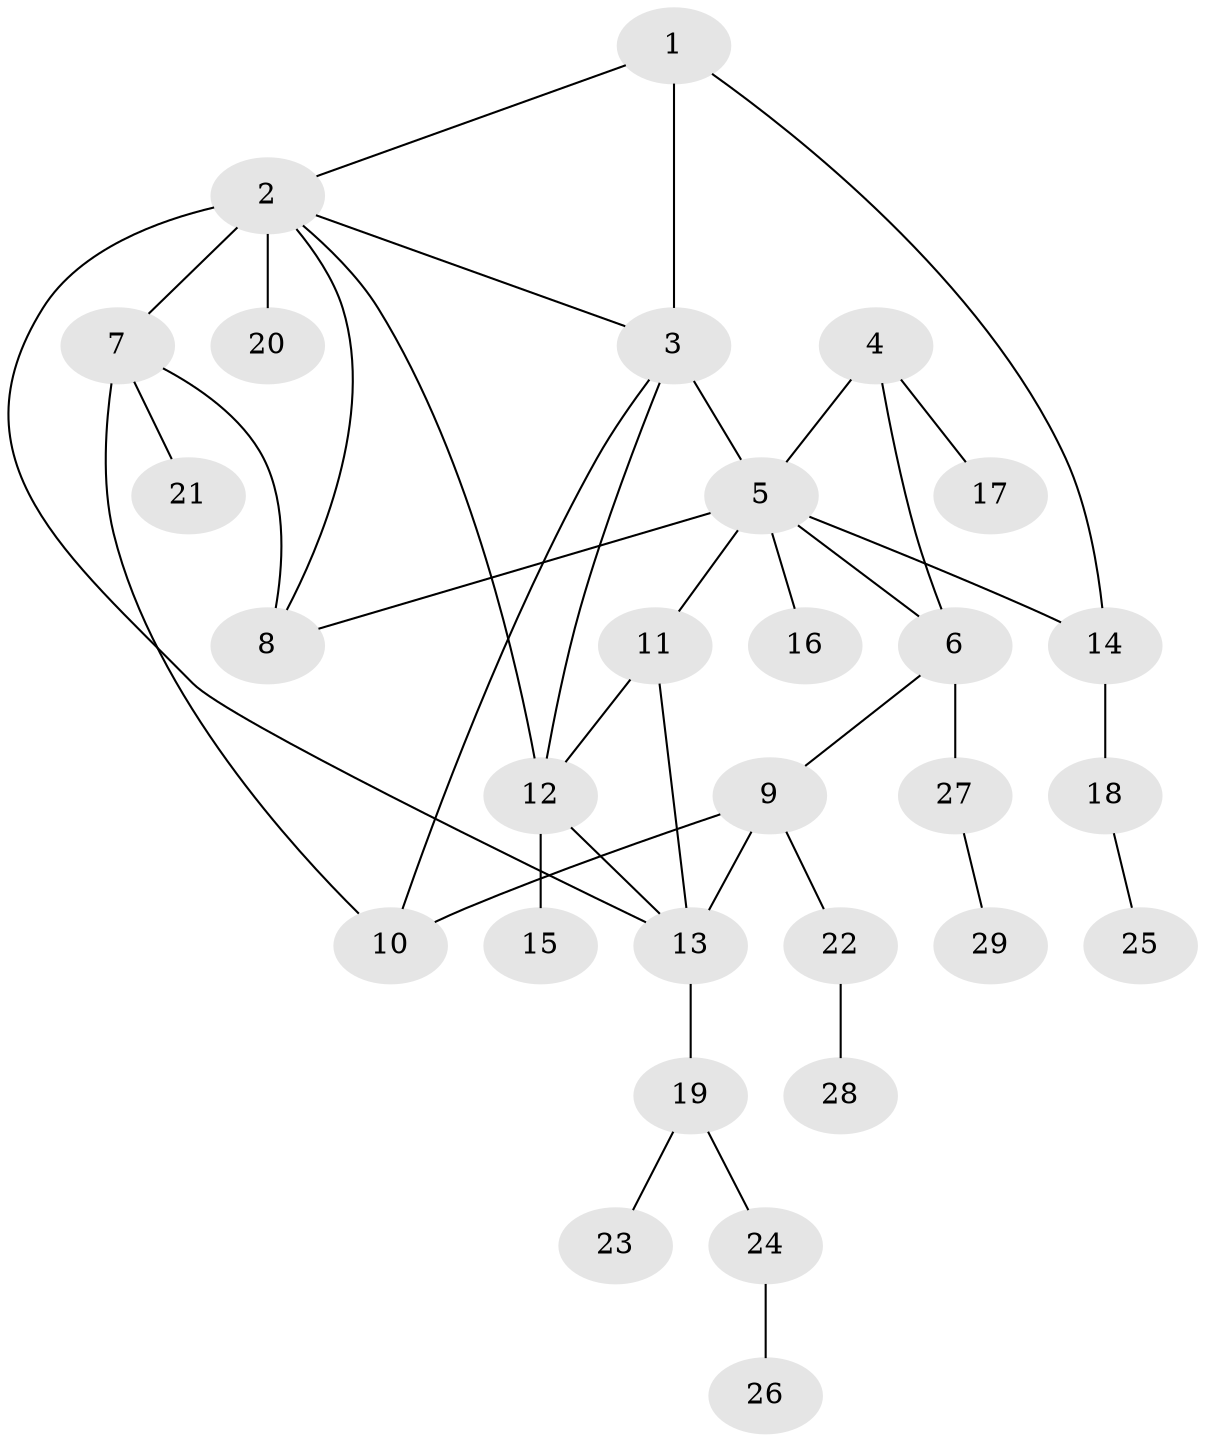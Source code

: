 // original degree distribution, {4: 0.07462686567164178, 8: 0.04477611940298507, 7: 0.014925373134328358, 6: 0.014925373134328358, 3: 0.05970149253731343, 11: 0.014925373134328358, 5: 0.07462686567164178, 1: 0.5223880597014925, 2: 0.1791044776119403}
// Generated by graph-tools (version 1.1) at 2025/52/03/04/25 22:52:36]
// undirected, 29 vertices, 40 edges
graph export_dot {
  node [color=gray90,style=filled];
  1;
  2;
  3;
  4;
  5;
  6;
  7;
  8;
  9;
  10;
  11;
  12;
  13;
  14;
  15;
  16;
  17;
  18;
  19;
  20;
  21;
  22;
  23;
  24;
  25;
  26;
  27;
  28;
  29;
  1 -- 2 [weight=1.0];
  1 -- 3 [weight=1.0];
  1 -- 14 [weight=1.0];
  2 -- 3 [weight=1.0];
  2 -- 7 [weight=2.0];
  2 -- 8 [weight=1.0];
  2 -- 12 [weight=1.0];
  2 -- 13 [weight=1.0];
  2 -- 20 [weight=3.0];
  3 -- 5 [weight=3.0];
  3 -- 10 [weight=1.0];
  3 -- 12 [weight=1.0];
  4 -- 5 [weight=1.0];
  4 -- 6 [weight=1.0];
  4 -- 17 [weight=1.0];
  5 -- 6 [weight=1.0];
  5 -- 8 [weight=1.0];
  5 -- 11 [weight=1.0];
  5 -- 14 [weight=2.0];
  5 -- 16 [weight=2.0];
  6 -- 9 [weight=1.0];
  6 -- 27 [weight=3.0];
  7 -- 8 [weight=1.0];
  7 -- 10 [weight=1.0];
  7 -- 21 [weight=1.0];
  9 -- 10 [weight=8.0];
  9 -- 13 [weight=1.0];
  9 -- 22 [weight=1.0];
  11 -- 12 [weight=1.0];
  11 -- 13 [weight=2.0];
  12 -- 13 [weight=1.0];
  12 -- 15 [weight=1.0];
  13 -- 19 [weight=1.0];
  14 -- 18 [weight=3.0];
  18 -- 25 [weight=1.0];
  19 -- 23 [weight=1.0];
  19 -- 24 [weight=1.0];
  22 -- 28 [weight=1.0];
  24 -- 26 [weight=3.0];
  27 -- 29 [weight=1.0];
}
